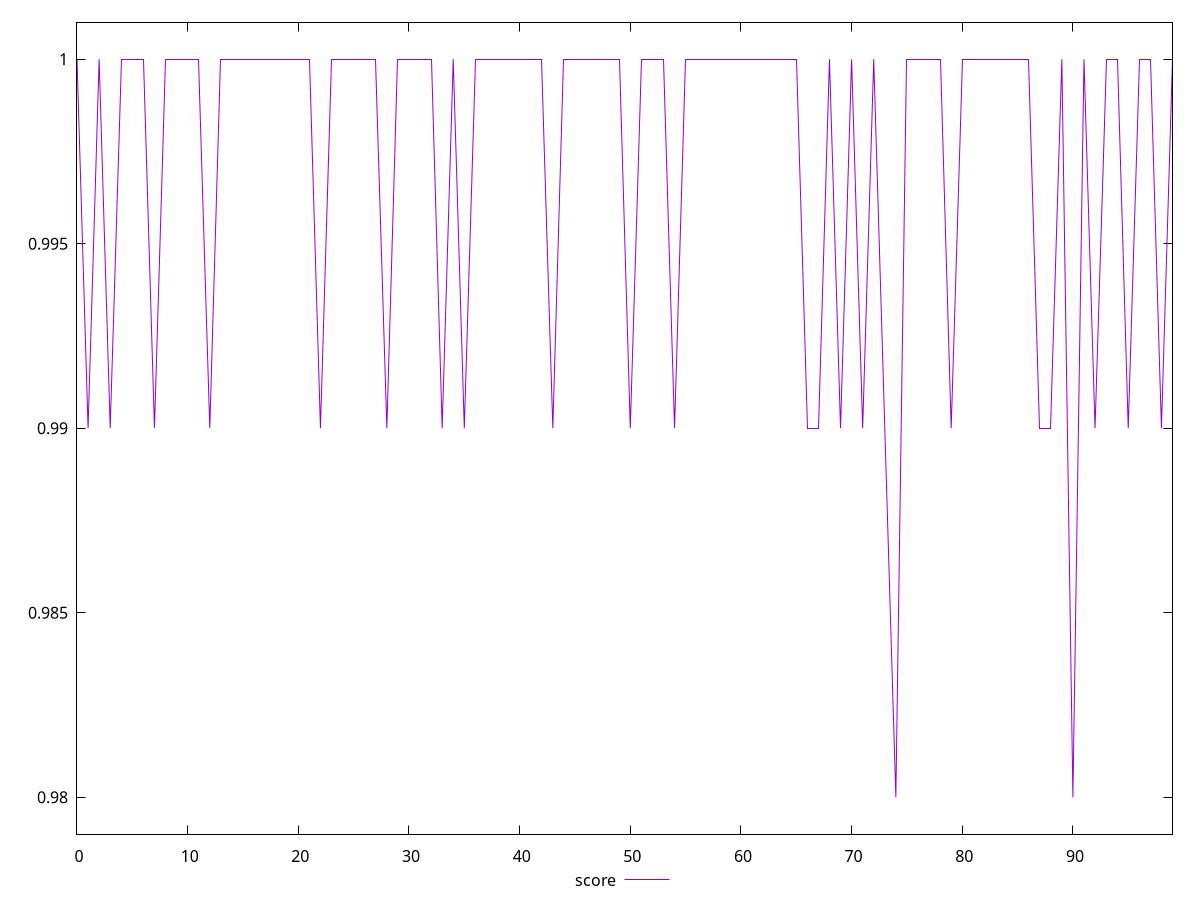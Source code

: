 reset

$score <<EOF
0 1
1 0.99
2 1
3 0.99
4 1
5 1
6 1
7 0.99
8 1
9 1
10 1
11 1
12 0.99
13 1
14 1
15 1
16 1
17 1
18 1
19 1
20 1
21 1
22 0.99
23 1
24 1
25 1
26 1
27 1
28 0.99
29 1
30 1
31 1
32 1
33 0.99
34 1
35 0.99
36 1
37 1
38 1
39 1
40 1
41 1
42 1
43 0.99
44 1
45 1
46 1
47 1
48 1
49 1
50 0.99
51 1
52 1
53 1
54 0.99
55 1
56 1
57 1
58 1
59 1
60 1
61 1
62 1
63 1
64 1
65 1
66 0.99
67 0.99
68 1
69 0.99
70 1
71 0.99
72 1
73 0.99
74 0.98
75 1
76 1
77 1
78 1
79 0.99
80 1
81 1
82 1
83 1
84 1
85 1
86 1
87 0.99
88 0.99
89 1
90 0.98
91 1
92 0.99
93 1
94 1
95 0.99
96 1
97 1
98 0.99
99 1
EOF

set key outside below
set xrange [0:99]
set yrange [0.979:1.001]
set trange [0.979:1.001]
set terminal svg size 640, 500 enhanced background rgb 'white'
set output "report_00018_2021-02-10T15-25-16.877Z/max-potential-fid/samples/pages+cached+noadtech/score/values.svg"

plot $score title "score" with line

reset
